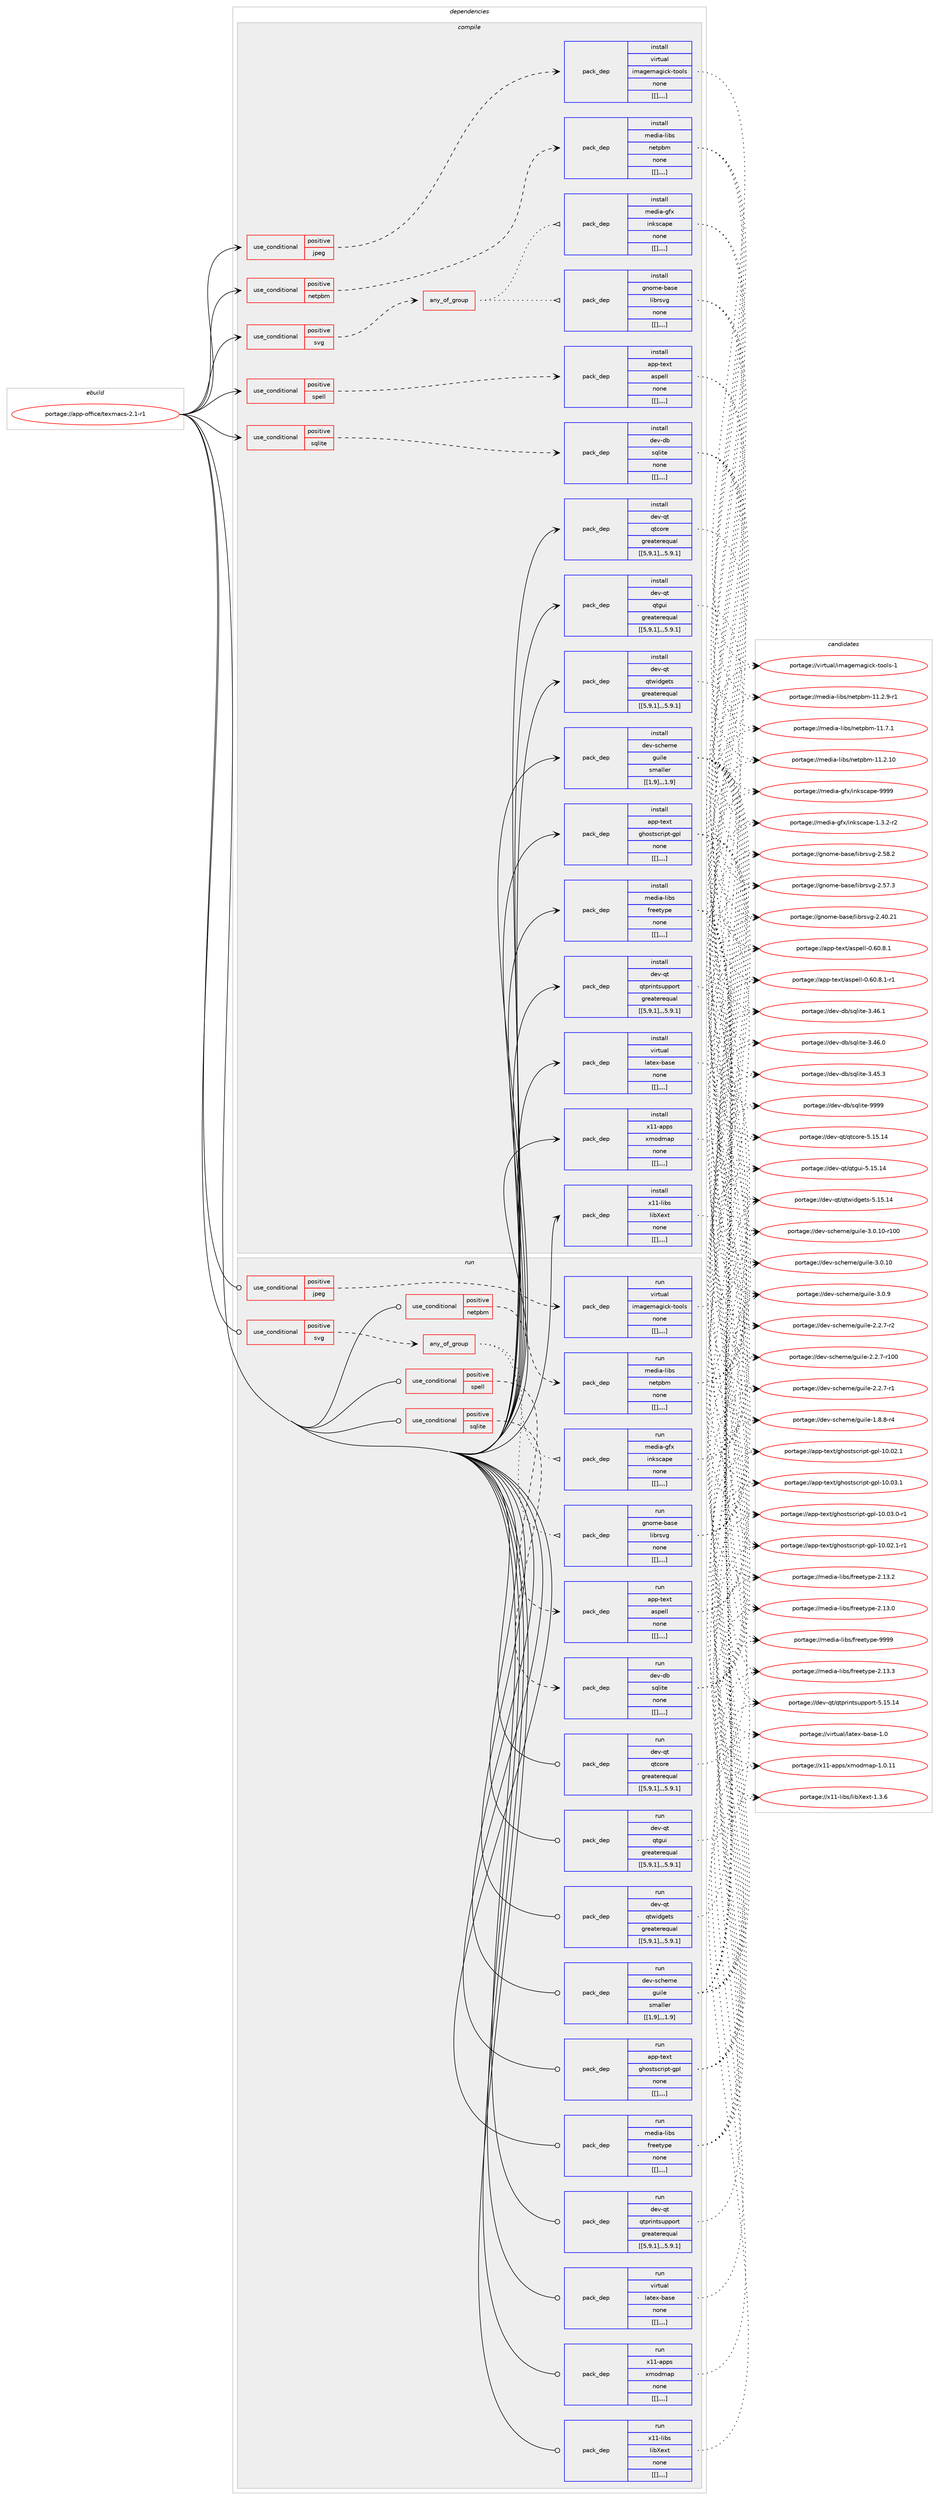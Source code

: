 digraph prolog {

# *************
# Graph options
# *************

newrank=true;
concentrate=true;
compound=true;
graph [rankdir=LR,fontname=Helvetica,fontsize=10,ranksep=1.5];#, ranksep=2.5, nodesep=0.2];
edge  [arrowhead=vee];
node  [fontname=Helvetica,fontsize=10];

# **********
# The ebuild
# **********

subgraph cluster_leftcol {
color=gray;
label=<<i>ebuild</i>>;
id [label="portage://app-office/texmacs-2.1-r1", color=red, width=4, href="../app-office/texmacs-2.1-r1.svg"];
}

# ****************
# The dependencies
# ****************

subgraph cluster_midcol {
color=gray;
label=<<i>dependencies</i>>;
subgraph cluster_compile {
fillcolor="#eeeeee";
style=filled;
label=<<i>compile</i>>;
subgraph cond14101 {
dependency50284 [label=<<TABLE BORDER="0" CELLBORDER="1" CELLSPACING="0" CELLPADDING="4"><TR><TD ROWSPAN="3" CELLPADDING="10">use_conditional</TD></TR><TR><TD>positive</TD></TR><TR><TD>jpeg</TD></TR></TABLE>>, shape=none, color=red];
subgraph pack35741 {
dependency50285 [label=<<TABLE BORDER="0" CELLBORDER="1" CELLSPACING="0" CELLPADDING="4" WIDTH="220"><TR><TD ROWSPAN="6" CELLPADDING="30">pack_dep</TD></TR><TR><TD WIDTH="110">install</TD></TR><TR><TD>virtual</TD></TR><TR><TD>imagemagick-tools</TD></TR><TR><TD>none</TD></TR><TR><TD>[[],,,,]</TD></TR></TABLE>>, shape=none, color=blue];
}
dependency50284:e -> dependency50285:w [weight=20,style="dashed",arrowhead="vee"];
}
id:e -> dependency50284:w [weight=20,style="solid",arrowhead="vee"];
subgraph cond14102 {
dependency50286 [label=<<TABLE BORDER="0" CELLBORDER="1" CELLSPACING="0" CELLPADDING="4"><TR><TD ROWSPAN="3" CELLPADDING="10">use_conditional</TD></TR><TR><TD>positive</TD></TR><TR><TD>netpbm</TD></TR></TABLE>>, shape=none, color=red];
subgraph pack35742 {
dependency50287 [label=<<TABLE BORDER="0" CELLBORDER="1" CELLSPACING="0" CELLPADDING="4" WIDTH="220"><TR><TD ROWSPAN="6" CELLPADDING="30">pack_dep</TD></TR><TR><TD WIDTH="110">install</TD></TR><TR><TD>media-libs</TD></TR><TR><TD>netpbm</TD></TR><TR><TD>none</TD></TR><TR><TD>[[],,,,]</TD></TR></TABLE>>, shape=none, color=blue];
}
dependency50286:e -> dependency50287:w [weight=20,style="dashed",arrowhead="vee"];
}
id:e -> dependency50286:w [weight=20,style="solid",arrowhead="vee"];
subgraph cond14103 {
dependency50288 [label=<<TABLE BORDER="0" CELLBORDER="1" CELLSPACING="0" CELLPADDING="4"><TR><TD ROWSPAN="3" CELLPADDING="10">use_conditional</TD></TR><TR><TD>positive</TD></TR><TR><TD>spell</TD></TR></TABLE>>, shape=none, color=red];
subgraph pack35743 {
dependency50289 [label=<<TABLE BORDER="0" CELLBORDER="1" CELLSPACING="0" CELLPADDING="4" WIDTH="220"><TR><TD ROWSPAN="6" CELLPADDING="30">pack_dep</TD></TR><TR><TD WIDTH="110">install</TD></TR><TR><TD>app-text</TD></TR><TR><TD>aspell</TD></TR><TR><TD>none</TD></TR><TR><TD>[[],,,,]</TD></TR></TABLE>>, shape=none, color=blue];
}
dependency50288:e -> dependency50289:w [weight=20,style="dashed",arrowhead="vee"];
}
id:e -> dependency50288:w [weight=20,style="solid",arrowhead="vee"];
subgraph cond14104 {
dependency50290 [label=<<TABLE BORDER="0" CELLBORDER="1" CELLSPACING="0" CELLPADDING="4"><TR><TD ROWSPAN="3" CELLPADDING="10">use_conditional</TD></TR><TR><TD>positive</TD></TR><TR><TD>sqlite</TD></TR></TABLE>>, shape=none, color=red];
subgraph pack35744 {
dependency50291 [label=<<TABLE BORDER="0" CELLBORDER="1" CELLSPACING="0" CELLPADDING="4" WIDTH="220"><TR><TD ROWSPAN="6" CELLPADDING="30">pack_dep</TD></TR><TR><TD WIDTH="110">install</TD></TR><TR><TD>dev-db</TD></TR><TR><TD>sqlite</TD></TR><TR><TD>none</TD></TR><TR><TD>[[],,,,]</TD></TR></TABLE>>, shape=none, color=blue];
}
dependency50290:e -> dependency50291:w [weight=20,style="dashed",arrowhead="vee"];
}
id:e -> dependency50290:w [weight=20,style="solid",arrowhead="vee"];
subgraph cond14105 {
dependency50292 [label=<<TABLE BORDER="0" CELLBORDER="1" CELLSPACING="0" CELLPADDING="4"><TR><TD ROWSPAN="3" CELLPADDING="10">use_conditional</TD></TR><TR><TD>positive</TD></TR><TR><TD>svg</TD></TR></TABLE>>, shape=none, color=red];
subgraph any378 {
dependency50293 [label=<<TABLE BORDER="0" CELLBORDER="1" CELLSPACING="0" CELLPADDING="4"><TR><TD CELLPADDING="10">any_of_group</TD></TR></TABLE>>, shape=none, color=red];subgraph pack35745 {
dependency50294 [label=<<TABLE BORDER="0" CELLBORDER="1" CELLSPACING="0" CELLPADDING="4" WIDTH="220"><TR><TD ROWSPAN="6" CELLPADDING="30">pack_dep</TD></TR><TR><TD WIDTH="110">install</TD></TR><TR><TD>media-gfx</TD></TR><TR><TD>inkscape</TD></TR><TR><TD>none</TD></TR><TR><TD>[[],,,,]</TD></TR></TABLE>>, shape=none, color=blue];
}
dependency50293:e -> dependency50294:w [weight=20,style="dotted",arrowhead="oinv"];
subgraph pack35746 {
dependency50295 [label=<<TABLE BORDER="0" CELLBORDER="1" CELLSPACING="0" CELLPADDING="4" WIDTH="220"><TR><TD ROWSPAN="6" CELLPADDING="30">pack_dep</TD></TR><TR><TD WIDTH="110">install</TD></TR><TR><TD>gnome-base</TD></TR><TR><TD>librsvg</TD></TR><TR><TD>none</TD></TR><TR><TD>[[],,,,]</TD></TR></TABLE>>, shape=none, color=blue];
}
dependency50293:e -> dependency50295:w [weight=20,style="dotted",arrowhead="oinv"];
}
dependency50292:e -> dependency50293:w [weight=20,style="dashed",arrowhead="vee"];
}
id:e -> dependency50292:w [weight=20,style="solid",arrowhead="vee"];
subgraph pack35747 {
dependency50296 [label=<<TABLE BORDER="0" CELLBORDER="1" CELLSPACING="0" CELLPADDING="4" WIDTH="220"><TR><TD ROWSPAN="6" CELLPADDING="30">pack_dep</TD></TR><TR><TD WIDTH="110">install</TD></TR><TR><TD>app-text</TD></TR><TR><TD>ghostscript-gpl</TD></TR><TR><TD>none</TD></TR><TR><TD>[[],,,,]</TD></TR></TABLE>>, shape=none, color=blue];
}
id:e -> dependency50296:w [weight=20,style="solid",arrowhead="vee"];
subgraph pack35748 {
dependency50297 [label=<<TABLE BORDER="0" CELLBORDER="1" CELLSPACING="0" CELLPADDING="4" WIDTH="220"><TR><TD ROWSPAN="6" CELLPADDING="30">pack_dep</TD></TR><TR><TD WIDTH="110">install</TD></TR><TR><TD>dev-qt</TD></TR><TR><TD>qtcore</TD></TR><TR><TD>greaterequal</TD></TR><TR><TD>[[5,9,1],,,5.9.1]</TD></TR></TABLE>>, shape=none, color=blue];
}
id:e -> dependency50297:w [weight=20,style="solid",arrowhead="vee"];
subgraph pack35749 {
dependency50298 [label=<<TABLE BORDER="0" CELLBORDER="1" CELLSPACING="0" CELLPADDING="4" WIDTH="220"><TR><TD ROWSPAN="6" CELLPADDING="30">pack_dep</TD></TR><TR><TD WIDTH="110">install</TD></TR><TR><TD>dev-qt</TD></TR><TR><TD>qtgui</TD></TR><TR><TD>greaterequal</TD></TR><TR><TD>[[5,9,1],,,5.9.1]</TD></TR></TABLE>>, shape=none, color=blue];
}
id:e -> dependency50298:w [weight=20,style="solid",arrowhead="vee"];
subgraph pack35750 {
dependency50299 [label=<<TABLE BORDER="0" CELLBORDER="1" CELLSPACING="0" CELLPADDING="4" WIDTH="220"><TR><TD ROWSPAN="6" CELLPADDING="30">pack_dep</TD></TR><TR><TD WIDTH="110">install</TD></TR><TR><TD>dev-qt</TD></TR><TR><TD>qtprintsupport</TD></TR><TR><TD>greaterequal</TD></TR><TR><TD>[[5,9,1],,,5.9.1]</TD></TR></TABLE>>, shape=none, color=blue];
}
id:e -> dependency50299:w [weight=20,style="solid",arrowhead="vee"];
subgraph pack35751 {
dependency50300 [label=<<TABLE BORDER="0" CELLBORDER="1" CELLSPACING="0" CELLPADDING="4" WIDTH="220"><TR><TD ROWSPAN="6" CELLPADDING="30">pack_dep</TD></TR><TR><TD WIDTH="110">install</TD></TR><TR><TD>dev-qt</TD></TR><TR><TD>qtwidgets</TD></TR><TR><TD>greaterequal</TD></TR><TR><TD>[[5,9,1],,,5.9.1]</TD></TR></TABLE>>, shape=none, color=blue];
}
id:e -> dependency50300:w [weight=20,style="solid",arrowhead="vee"];
subgraph pack35752 {
dependency50301 [label=<<TABLE BORDER="0" CELLBORDER="1" CELLSPACING="0" CELLPADDING="4" WIDTH="220"><TR><TD ROWSPAN="6" CELLPADDING="30">pack_dep</TD></TR><TR><TD WIDTH="110">install</TD></TR><TR><TD>dev-scheme</TD></TR><TR><TD>guile</TD></TR><TR><TD>smaller</TD></TR><TR><TD>[[1,9],,,1.9]</TD></TR></TABLE>>, shape=none, color=blue];
}
id:e -> dependency50301:w [weight=20,style="solid",arrowhead="vee"];
subgraph pack35753 {
dependency50302 [label=<<TABLE BORDER="0" CELLBORDER="1" CELLSPACING="0" CELLPADDING="4" WIDTH="220"><TR><TD ROWSPAN="6" CELLPADDING="30">pack_dep</TD></TR><TR><TD WIDTH="110">install</TD></TR><TR><TD>media-libs</TD></TR><TR><TD>freetype</TD></TR><TR><TD>none</TD></TR><TR><TD>[[],,,,]</TD></TR></TABLE>>, shape=none, color=blue];
}
id:e -> dependency50302:w [weight=20,style="solid",arrowhead="vee"];
subgraph pack35754 {
dependency50303 [label=<<TABLE BORDER="0" CELLBORDER="1" CELLSPACING="0" CELLPADDING="4" WIDTH="220"><TR><TD ROWSPAN="6" CELLPADDING="30">pack_dep</TD></TR><TR><TD WIDTH="110">install</TD></TR><TR><TD>virtual</TD></TR><TR><TD>latex-base</TD></TR><TR><TD>none</TD></TR><TR><TD>[[],,,,]</TD></TR></TABLE>>, shape=none, color=blue];
}
id:e -> dependency50303:w [weight=20,style="solid",arrowhead="vee"];
subgraph pack35755 {
dependency50304 [label=<<TABLE BORDER="0" CELLBORDER="1" CELLSPACING="0" CELLPADDING="4" WIDTH="220"><TR><TD ROWSPAN="6" CELLPADDING="30">pack_dep</TD></TR><TR><TD WIDTH="110">install</TD></TR><TR><TD>x11-apps</TD></TR><TR><TD>xmodmap</TD></TR><TR><TD>none</TD></TR><TR><TD>[[],,,,]</TD></TR></TABLE>>, shape=none, color=blue];
}
id:e -> dependency50304:w [weight=20,style="solid",arrowhead="vee"];
subgraph pack35756 {
dependency50305 [label=<<TABLE BORDER="0" CELLBORDER="1" CELLSPACING="0" CELLPADDING="4" WIDTH="220"><TR><TD ROWSPAN="6" CELLPADDING="30">pack_dep</TD></TR><TR><TD WIDTH="110">install</TD></TR><TR><TD>x11-libs</TD></TR><TR><TD>libXext</TD></TR><TR><TD>none</TD></TR><TR><TD>[[],,,,]</TD></TR></TABLE>>, shape=none, color=blue];
}
id:e -> dependency50305:w [weight=20,style="solid",arrowhead="vee"];
}
subgraph cluster_compileandrun {
fillcolor="#eeeeee";
style=filled;
label=<<i>compile and run</i>>;
}
subgraph cluster_run {
fillcolor="#eeeeee";
style=filled;
label=<<i>run</i>>;
subgraph cond14106 {
dependency50306 [label=<<TABLE BORDER="0" CELLBORDER="1" CELLSPACING="0" CELLPADDING="4"><TR><TD ROWSPAN="3" CELLPADDING="10">use_conditional</TD></TR><TR><TD>positive</TD></TR><TR><TD>jpeg</TD></TR></TABLE>>, shape=none, color=red];
subgraph pack35757 {
dependency50307 [label=<<TABLE BORDER="0" CELLBORDER="1" CELLSPACING="0" CELLPADDING="4" WIDTH="220"><TR><TD ROWSPAN="6" CELLPADDING="30">pack_dep</TD></TR><TR><TD WIDTH="110">run</TD></TR><TR><TD>virtual</TD></TR><TR><TD>imagemagick-tools</TD></TR><TR><TD>none</TD></TR><TR><TD>[[],,,,]</TD></TR></TABLE>>, shape=none, color=blue];
}
dependency50306:e -> dependency50307:w [weight=20,style="dashed",arrowhead="vee"];
}
id:e -> dependency50306:w [weight=20,style="solid",arrowhead="odot"];
subgraph cond14107 {
dependency50308 [label=<<TABLE BORDER="0" CELLBORDER="1" CELLSPACING="0" CELLPADDING="4"><TR><TD ROWSPAN="3" CELLPADDING="10">use_conditional</TD></TR><TR><TD>positive</TD></TR><TR><TD>netpbm</TD></TR></TABLE>>, shape=none, color=red];
subgraph pack35758 {
dependency50309 [label=<<TABLE BORDER="0" CELLBORDER="1" CELLSPACING="0" CELLPADDING="4" WIDTH="220"><TR><TD ROWSPAN="6" CELLPADDING="30">pack_dep</TD></TR><TR><TD WIDTH="110">run</TD></TR><TR><TD>media-libs</TD></TR><TR><TD>netpbm</TD></TR><TR><TD>none</TD></TR><TR><TD>[[],,,,]</TD></TR></TABLE>>, shape=none, color=blue];
}
dependency50308:e -> dependency50309:w [weight=20,style="dashed",arrowhead="vee"];
}
id:e -> dependency50308:w [weight=20,style="solid",arrowhead="odot"];
subgraph cond14108 {
dependency50310 [label=<<TABLE BORDER="0" CELLBORDER="1" CELLSPACING="0" CELLPADDING="4"><TR><TD ROWSPAN="3" CELLPADDING="10">use_conditional</TD></TR><TR><TD>positive</TD></TR><TR><TD>spell</TD></TR></TABLE>>, shape=none, color=red];
subgraph pack35759 {
dependency50311 [label=<<TABLE BORDER="0" CELLBORDER="1" CELLSPACING="0" CELLPADDING="4" WIDTH="220"><TR><TD ROWSPAN="6" CELLPADDING="30">pack_dep</TD></TR><TR><TD WIDTH="110">run</TD></TR><TR><TD>app-text</TD></TR><TR><TD>aspell</TD></TR><TR><TD>none</TD></TR><TR><TD>[[],,,,]</TD></TR></TABLE>>, shape=none, color=blue];
}
dependency50310:e -> dependency50311:w [weight=20,style="dashed",arrowhead="vee"];
}
id:e -> dependency50310:w [weight=20,style="solid",arrowhead="odot"];
subgraph cond14109 {
dependency50312 [label=<<TABLE BORDER="0" CELLBORDER="1" CELLSPACING="0" CELLPADDING="4"><TR><TD ROWSPAN="3" CELLPADDING="10">use_conditional</TD></TR><TR><TD>positive</TD></TR><TR><TD>sqlite</TD></TR></TABLE>>, shape=none, color=red];
subgraph pack35760 {
dependency50313 [label=<<TABLE BORDER="0" CELLBORDER="1" CELLSPACING="0" CELLPADDING="4" WIDTH="220"><TR><TD ROWSPAN="6" CELLPADDING="30">pack_dep</TD></TR><TR><TD WIDTH="110">run</TD></TR><TR><TD>dev-db</TD></TR><TR><TD>sqlite</TD></TR><TR><TD>none</TD></TR><TR><TD>[[],,,,]</TD></TR></TABLE>>, shape=none, color=blue];
}
dependency50312:e -> dependency50313:w [weight=20,style="dashed",arrowhead="vee"];
}
id:e -> dependency50312:w [weight=20,style="solid",arrowhead="odot"];
subgraph cond14110 {
dependency50314 [label=<<TABLE BORDER="0" CELLBORDER="1" CELLSPACING="0" CELLPADDING="4"><TR><TD ROWSPAN="3" CELLPADDING="10">use_conditional</TD></TR><TR><TD>positive</TD></TR><TR><TD>svg</TD></TR></TABLE>>, shape=none, color=red];
subgraph any379 {
dependency50315 [label=<<TABLE BORDER="0" CELLBORDER="1" CELLSPACING="0" CELLPADDING="4"><TR><TD CELLPADDING="10">any_of_group</TD></TR></TABLE>>, shape=none, color=red];subgraph pack35761 {
dependency50316 [label=<<TABLE BORDER="0" CELLBORDER="1" CELLSPACING="0" CELLPADDING="4" WIDTH="220"><TR><TD ROWSPAN="6" CELLPADDING="30">pack_dep</TD></TR><TR><TD WIDTH="110">run</TD></TR><TR><TD>media-gfx</TD></TR><TR><TD>inkscape</TD></TR><TR><TD>none</TD></TR><TR><TD>[[],,,,]</TD></TR></TABLE>>, shape=none, color=blue];
}
dependency50315:e -> dependency50316:w [weight=20,style="dotted",arrowhead="oinv"];
subgraph pack35762 {
dependency50317 [label=<<TABLE BORDER="0" CELLBORDER="1" CELLSPACING="0" CELLPADDING="4" WIDTH="220"><TR><TD ROWSPAN="6" CELLPADDING="30">pack_dep</TD></TR><TR><TD WIDTH="110">run</TD></TR><TR><TD>gnome-base</TD></TR><TR><TD>librsvg</TD></TR><TR><TD>none</TD></TR><TR><TD>[[],,,,]</TD></TR></TABLE>>, shape=none, color=blue];
}
dependency50315:e -> dependency50317:w [weight=20,style="dotted",arrowhead="oinv"];
}
dependency50314:e -> dependency50315:w [weight=20,style="dashed",arrowhead="vee"];
}
id:e -> dependency50314:w [weight=20,style="solid",arrowhead="odot"];
subgraph pack35763 {
dependency50318 [label=<<TABLE BORDER="0" CELLBORDER="1" CELLSPACING="0" CELLPADDING="4" WIDTH="220"><TR><TD ROWSPAN="6" CELLPADDING="30">pack_dep</TD></TR><TR><TD WIDTH="110">run</TD></TR><TR><TD>app-text</TD></TR><TR><TD>ghostscript-gpl</TD></TR><TR><TD>none</TD></TR><TR><TD>[[],,,,]</TD></TR></TABLE>>, shape=none, color=blue];
}
id:e -> dependency50318:w [weight=20,style="solid",arrowhead="odot"];
subgraph pack35764 {
dependency50319 [label=<<TABLE BORDER="0" CELLBORDER="1" CELLSPACING="0" CELLPADDING="4" WIDTH="220"><TR><TD ROWSPAN="6" CELLPADDING="30">pack_dep</TD></TR><TR><TD WIDTH="110">run</TD></TR><TR><TD>dev-qt</TD></TR><TR><TD>qtcore</TD></TR><TR><TD>greaterequal</TD></TR><TR><TD>[[5,9,1],,,5.9.1]</TD></TR></TABLE>>, shape=none, color=blue];
}
id:e -> dependency50319:w [weight=20,style="solid",arrowhead="odot"];
subgraph pack35765 {
dependency50320 [label=<<TABLE BORDER="0" CELLBORDER="1" CELLSPACING="0" CELLPADDING="4" WIDTH="220"><TR><TD ROWSPAN="6" CELLPADDING="30">pack_dep</TD></TR><TR><TD WIDTH="110">run</TD></TR><TR><TD>dev-qt</TD></TR><TR><TD>qtgui</TD></TR><TR><TD>greaterequal</TD></TR><TR><TD>[[5,9,1],,,5.9.1]</TD></TR></TABLE>>, shape=none, color=blue];
}
id:e -> dependency50320:w [weight=20,style="solid",arrowhead="odot"];
subgraph pack35766 {
dependency50321 [label=<<TABLE BORDER="0" CELLBORDER="1" CELLSPACING="0" CELLPADDING="4" WIDTH="220"><TR><TD ROWSPAN="6" CELLPADDING="30">pack_dep</TD></TR><TR><TD WIDTH="110">run</TD></TR><TR><TD>dev-qt</TD></TR><TR><TD>qtprintsupport</TD></TR><TR><TD>greaterequal</TD></TR><TR><TD>[[5,9,1],,,5.9.1]</TD></TR></TABLE>>, shape=none, color=blue];
}
id:e -> dependency50321:w [weight=20,style="solid",arrowhead="odot"];
subgraph pack35767 {
dependency50322 [label=<<TABLE BORDER="0" CELLBORDER="1" CELLSPACING="0" CELLPADDING="4" WIDTH="220"><TR><TD ROWSPAN="6" CELLPADDING="30">pack_dep</TD></TR><TR><TD WIDTH="110">run</TD></TR><TR><TD>dev-qt</TD></TR><TR><TD>qtwidgets</TD></TR><TR><TD>greaterequal</TD></TR><TR><TD>[[5,9,1],,,5.9.1]</TD></TR></TABLE>>, shape=none, color=blue];
}
id:e -> dependency50322:w [weight=20,style="solid",arrowhead="odot"];
subgraph pack35768 {
dependency50323 [label=<<TABLE BORDER="0" CELLBORDER="1" CELLSPACING="0" CELLPADDING="4" WIDTH="220"><TR><TD ROWSPAN="6" CELLPADDING="30">pack_dep</TD></TR><TR><TD WIDTH="110">run</TD></TR><TR><TD>dev-scheme</TD></TR><TR><TD>guile</TD></TR><TR><TD>smaller</TD></TR><TR><TD>[[1,9],,,1.9]</TD></TR></TABLE>>, shape=none, color=blue];
}
id:e -> dependency50323:w [weight=20,style="solid",arrowhead="odot"];
subgraph pack35769 {
dependency50324 [label=<<TABLE BORDER="0" CELLBORDER="1" CELLSPACING="0" CELLPADDING="4" WIDTH="220"><TR><TD ROWSPAN="6" CELLPADDING="30">pack_dep</TD></TR><TR><TD WIDTH="110">run</TD></TR><TR><TD>media-libs</TD></TR><TR><TD>freetype</TD></TR><TR><TD>none</TD></TR><TR><TD>[[],,,,]</TD></TR></TABLE>>, shape=none, color=blue];
}
id:e -> dependency50324:w [weight=20,style="solid",arrowhead="odot"];
subgraph pack35770 {
dependency50325 [label=<<TABLE BORDER="0" CELLBORDER="1" CELLSPACING="0" CELLPADDING="4" WIDTH="220"><TR><TD ROWSPAN="6" CELLPADDING="30">pack_dep</TD></TR><TR><TD WIDTH="110">run</TD></TR><TR><TD>virtual</TD></TR><TR><TD>latex-base</TD></TR><TR><TD>none</TD></TR><TR><TD>[[],,,,]</TD></TR></TABLE>>, shape=none, color=blue];
}
id:e -> dependency50325:w [weight=20,style="solid",arrowhead="odot"];
subgraph pack35771 {
dependency50326 [label=<<TABLE BORDER="0" CELLBORDER="1" CELLSPACING="0" CELLPADDING="4" WIDTH="220"><TR><TD ROWSPAN="6" CELLPADDING="30">pack_dep</TD></TR><TR><TD WIDTH="110">run</TD></TR><TR><TD>x11-apps</TD></TR><TR><TD>xmodmap</TD></TR><TR><TD>none</TD></TR><TR><TD>[[],,,,]</TD></TR></TABLE>>, shape=none, color=blue];
}
id:e -> dependency50326:w [weight=20,style="solid",arrowhead="odot"];
subgraph pack35772 {
dependency50327 [label=<<TABLE BORDER="0" CELLBORDER="1" CELLSPACING="0" CELLPADDING="4" WIDTH="220"><TR><TD ROWSPAN="6" CELLPADDING="30">pack_dep</TD></TR><TR><TD WIDTH="110">run</TD></TR><TR><TD>x11-libs</TD></TR><TR><TD>libXext</TD></TR><TR><TD>none</TD></TR><TR><TD>[[],,,,]</TD></TR></TABLE>>, shape=none, color=blue];
}
id:e -> dependency50327:w [weight=20,style="solid",arrowhead="odot"];
}
}

# **************
# The candidates
# **************

subgraph cluster_choices {
rank=same;
color=gray;
label=<<i>candidates</i>>;

subgraph choice35741 {
color=black;
nodesep=1;
choice1181051141161179710847105109971031011099710310599107451161111111081154549 [label="portage://virtual/imagemagick-tools-1", color=red, width=4,href="../virtual/imagemagick-tools-1.svg"];
dependency50285:e -> choice1181051141161179710847105109971031011099710310599107451161111111081154549:w [style=dotted,weight="100"];
}
subgraph choice35742 {
color=black;
nodesep=1;
choice109101100105974510810598115471101011161129810945494946554649 [label="portage://media-libs/netpbm-11.7.1", color=red, width=4,href="../media-libs/netpbm-11.7.1.svg"];
choice10910110010597451081059811547110101116112981094549494650464948 [label="portage://media-libs/netpbm-11.2.10", color=red, width=4,href="../media-libs/netpbm-11.2.10.svg"];
choice1091011001059745108105981154711010111611298109454949465046574511449 [label="portage://media-libs/netpbm-11.2.9-r1", color=red, width=4,href="../media-libs/netpbm-11.2.9-r1.svg"];
dependency50287:e -> choice109101100105974510810598115471101011161129810945494946554649:w [style=dotted,weight="100"];
dependency50287:e -> choice10910110010597451081059811547110101116112981094549494650464948:w [style=dotted,weight="100"];
dependency50287:e -> choice1091011001059745108105981154711010111611298109454949465046574511449:w [style=dotted,weight="100"];
}
subgraph choice35743 {
color=black;
nodesep=1;
choice971121124511610112011647971151121011081084548465448465646494511449 [label="portage://app-text/aspell-0.60.8.1-r1", color=red, width=4,href="../app-text/aspell-0.60.8.1-r1.svg"];
choice97112112451161011201164797115112101108108454846544846564649 [label="portage://app-text/aspell-0.60.8.1", color=red, width=4,href="../app-text/aspell-0.60.8.1.svg"];
dependency50289:e -> choice971121124511610112011647971151121011081084548465448465646494511449:w [style=dotted,weight="100"];
dependency50289:e -> choice97112112451161011201164797115112101108108454846544846564649:w [style=dotted,weight="100"];
}
subgraph choice35744 {
color=black;
nodesep=1;
choice1001011184510098471151131081051161014557575757 [label="portage://dev-db/sqlite-9999", color=red, width=4,href="../dev-db/sqlite-9999.svg"];
choice10010111845100984711511310810511610145514652544649 [label="portage://dev-db/sqlite-3.46.1", color=red, width=4,href="../dev-db/sqlite-3.46.1.svg"];
choice10010111845100984711511310810511610145514652544648 [label="portage://dev-db/sqlite-3.46.0", color=red, width=4,href="../dev-db/sqlite-3.46.0.svg"];
choice10010111845100984711511310810511610145514652534651 [label="portage://dev-db/sqlite-3.45.3", color=red, width=4,href="../dev-db/sqlite-3.45.3.svg"];
dependency50291:e -> choice1001011184510098471151131081051161014557575757:w [style=dotted,weight="100"];
dependency50291:e -> choice10010111845100984711511310810511610145514652544649:w [style=dotted,weight="100"];
dependency50291:e -> choice10010111845100984711511310810511610145514652544648:w [style=dotted,weight="100"];
dependency50291:e -> choice10010111845100984711511310810511610145514652534651:w [style=dotted,weight="100"];
}
subgraph choice35745 {
color=black;
nodesep=1;
choice10910110010597451031021204710511010711599971121014557575757 [label="portage://media-gfx/inkscape-9999", color=red, width=4,href="../media-gfx/inkscape-9999.svg"];
choice10910110010597451031021204710511010711599971121014549465146504511450 [label="portage://media-gfx/inkscape-1.3.2-r2", color=red, width=4,href="../media-gfx/inkscape-1.3.2-r2.svg"];
dependency50294:e -> choice10910110010597451031021204710511010711599971121014557575757:w [style=dotted,weight="100"];
dependency50294:e -> choice10910110010597451031021204710511010711599971121014549465146504511450:w [style=dotted,weight="100"];
}
subgraph choice35746 {
color=black;
nodesep=1;
choice103110111109101459897115101471081059811411511810345504653564650 [label="portage://gnome-base/librsvg-2.58.2", color=red, width=4,href="../gnome-base/librsvg-2.58.2.svg"];
choice103110111109101459897115101471081059811411511810345504653554651 [label="portage://gnome-base/librsvg-2.57.3", color=red, width=4,href="../gnome-base/librsvg-2.57.3.svg"];
choice10311011110910145989711510147108105981141151181034550465248465049 [label="portage://gnome-base/librsvg-2.40.21", color=red, width=4,href="../gnome-base/librsvg-2.40.21.svg"];
dependency50295:e -> choice103110111109101459897115101471081059811411511810345504653564650:w [style=dotted,weight="100"];
dependency50295:e -> choice103110111109101459897115101471081059811411511810345504653554651:w [style=dotted,weight="100"];
dependency50295:e -> choice10311011110910145989711510147108105981141151181034550465248465049:w [style=dotted,weight="100"];
}
subgraph choice35747 {
color=black;
nodesep=1;
choice97112112451161011201164710310411111511611599114105112116451031121084549484648514649 [label="portage://app-text/ghostscript-gpl-10.03.1", color=red, width=4,href="../app-text/ghostscript-gpl-10.03.1.svg"];
choice971121124511610112011647103104111115116115991141051121164510311210845494846485146484511449 [label="portage://app-text/ghostscript-gpl-10.03.0-r1", color=red, width=4,href="../app-text/ghostscript-gpl-10.03.0-r1.svg"];
choice971121124511610112011647103104111115116115991141051121164510311210845494846485046494511449 [label="portage://app-text/ghostscript-gpl-10.02.1-r1", color=red, width=4,href="../app-text/ghostscript-gpl-10.02.1-r1.svg"];
choice97112112451161011201164710310411111511611599114105112116451031121084549484648504649 [label="portage://app-text/ghostscript-gpl-10.02.1", color=red, width=4,href="../app-text/ghostscript-gpl-10.02.1.svg"];
dependency50296:e -> choice97112112451161011201164710310411111511611599114105112116451031121084549484648514649:w [style=dotted,weight="100"];
dependency50296:e -> choice971121124511610112011647103104111115116115991141051121164510311210845494846485146484511449:w [style=dotted,weight="100"];
dependency50296:e -> choice971121124511610112011647103104111115116115991141051121164510311210845494846485046494511449:w [style=dotted,weight="100"];
dependency50296:e -> choice97112112451161011201164710310411111511611599114105112116451031121084549484648504649:w [style=dotted,weight="100"];
}
subgraph choice35748 {
color=black;
nodesep=1;
choice1001011184511311647113116991111141014553464953464952 [label="portage://dev-qt/qtcore-5.15.14", color=red, width=4,href="../dev-qt/qtcore-5.15.14.svg"];
dependency50297:e -> choice1001011184511311647113116991111141014553464953464952:w [style=dotted,weight="100"];
}
subgraph choice35749 {
color=black;
nodesep=1;
choice10010111845113116471131161031171054553464953464952 [label="portage://dev-qt/qtgui-5.15.14", color=red, width=4,href="../dev-qt/qtgui-5.15.14.svg"];
dependency50298:e -> choice10010111845113116471131161031171054553464953464952:w [style=dotted,weight="100"];
}
subgraph choice35750 {
color=black;
nodesep=1;
choice10010111845113116471131161121141051101161151171121121111141164553464953464952 [label="portage://dev-qt/qtprintsupport-5.15.14", color=red, width=4,href="../dev-qt/qtprintsupport-5.15.14.svg"];
dependency50299:e -> choice10010111845113116471131161121141051101161151171121121111141164553464953464952:w [style=dotted,weight="100"];
}
subgraph choice35751 {
color=black;
nodesep=1;
choice10010111845113116471131161191051001031011161154553464953464952 [label="portage://dev-qt/qtwidgets-5.15.14", color=red, width=4,href="../dev-qt/qtwidgets-5.15.14.svg"];
dependency50300:e -> choice10010111845113116471131161191051001031011161154553464953464952:w [style=dotted,weight="100"];
}
subgraph choice35752 {
color=black;
nodesep=1;
choice1001011184511599104101109101471031171051081014551464846494845114494848 [label="portage://dev-scheme/guile-3.0.10-r100", color=red, width=4,href="../dev-scheme/guile-3.0.10-r100.svg"];
choice10010111845115991041011091014710311710510810145514648464948 [label="portage://dev-scheme/guile-3.0.10", color=red, width=4,href="../dev-scheme/guile-3.0.10.svg"];
choice100101118451159910410110910147103117105108101455146484657 [label="portage://dev-scheme/guile-3.0.9", color=red, width=4,href="../dev-scheme/guile-3.0.9.svg"];
choice1001011184511599104101109101471031171051081014550465046554511450 [label="portage://dev-scheme/guile-2.2.7-r2", color=red, width=4,href="../dev-scheme/guile-2.2.7-r2.svg"];
choice10010111845115991041011091014710311710510810145504650465545114494848 [label="portage://dev-scheme/guile-2.2.7-r100", color=red, width=4,href="../dev-scheme/guile-2.2.7-r100.svg"];
choice1001011184511599104101109101471031171051081014550465046554511449 [label="portage://dev-scheme/guile-2.2.7-r1", color=red, width=4,href="../dev-scheme/guile-2.2.7-r1.svg"];
choice1001011184511599104101109101471031171051081014549465646564511452 [label="portage://dev-scheme/guile-1.8.8-r4", color=red, width=4,href="../dev-scheme/guile-1.8.8-r4.svg"];
dependency50301:e -> choice1001011184511599104101109101471031171051081014551464846494845114494848:w [style=dotted,weight="100"];
dependency50301:e -> choice10010111845115991041011091014710311710510810145514648464948:w [style=dotted,weight="100"];
dependency50301:e -> choice100101118451159910410110910147103117105108101455146484657:w [style=dotted,weight="100"];
dependency50301:e -> choice1001011184511599104101109101471031171051081014550465046554511450:w [style=dotted,weight="100"];
dependency50301:e -> choice10010111845115991041011091014710311710510810145504650465545114494848:w [style=dotted,weight="100"];
dependency50301:e -> choice1001011184511599104101109101471031171051081014550465046554511449:w [style=dotted,weight="100"];
dependency50301:e -> choice1001011184511599104101109101471031171051081014549465646564511452:w [style=dotted,weight="100"];
}
subgraph choice35753 {
color=black;
nodesep=1;
choice109101100105974510810598115471021141011011161211121014557575757 [label="portage://media-libs/freetype-9999", color=red, width=4,href="../media-libs/freetype-9999.svg"];
choice1091011001059745108105981154710211410110111612111210145504649514651 [label="portage://media-libs/freetype-2.13.3", color=red, width=4,href="../media-libs/freetype-2.13.3.svg"];
choice1091011001059745108105981154710211410110111612111210145504649514650 [label="portage://media-libs/freetype-2.13.2", color=red, width=4,href="../media-libs/freetype-2.13.2.svg"];
choice1091011001059745108105981154710211410110111612111210145504649514648 [label="portage://media-libs/freetype-2.13.0", color=red, width=4,href="../media-libs/freetype-2.13.0.svg"];
dependency50302:e -> choice109101100105974510810598115471021141011011161211121014557575757:w [style=dotted,weight="100"];
dependency50302:e -> choice1091011001059745108105981154710211410110111612111210145504649514651:w [style=dotted,weight="100"];
dependency50302:e -> choice1091011001059745108105981154710211410110111612111210145504649514650:w [style=dotted,weight="100"];
dependency50302:e -> choice1091011001059745108105981154710211410110111612111210145504649514648:w [style=dotted,weight="100"];
}
subgraph choice35754 {
color=black;
nodesep=1;
choice11810511411611797108471089711610112045989711510145494648 [label="portage://virtual/latex-base-1.0", color=red, width=4,href="../virtual/latex-base-1.0.svg"];
dependency50303:e -> choice11810511411611797108471089711610112045989711510145494648:w [style=dotted,weight="100"];
}
subgraph choice35755 {
color=black;
nodesep=1;
choice12049494597112112115471201091111001099711245494648464949 [label="portage://x11-apps/xmodmap-1.0.11", color=red, width=4,href="../x11-apps/xmodmap-1.0.11.svg"];
dependency50304:e -> choice12049494597112112115471201091111001099711245494648464949:w [style=dotted,weight="100"];
}
subgraph choice35756 {
color=black;
nodesep=1;
choice12049494510810598115471081059888101120116454946514654 [label="portage://x11-libs/libXext-1.3.6", color=red, width=4,href="../x11-libs/libXext-1.3.6.svg"];
dependency50305:e -> choice12049494510810598115471081059888101120116454946514654:w [style=dotted,weight="100"];
}
subgraph choice35757 {
color=black;
nodesep=1;
choice1181051141161179710847105109971031011099710310599107451161111111081154549 [label="portage://virtual/imagemagick-tools-1", color=red, width=4,href="../virtual/imagemagick-tools-1.svg"];
dependency50307:e -> choice1181051141161179710847105109971031011099710310599107451161111111081154549:w [style=dotted,weight="100"];
}
subgraph choice35758 {
color=black;
nodesep=1;
choice109101100105974510810598115471101011161129810945494946554649 [label="portage://media-libs/netpbm-11.7.1", color=red, width=4,href="../media-libs/netpbm-11.7.1.svg"];
choice10910110010597451081059811547110101116112981094549494650464948 [label="portage://media-libs/netpbm-11.2.10", color=red, width=4,href="../media-libs/netpbm-11.2.10.svg"];
choice1091011001059745108105981154711010111611298109454949465046574511449 [label="portage://media-libs/netpbm-11.2.9-r1", color=red, width=4,href="../media-libs/netpbm-11.2.9-r1.svg"];
dependency50309:e -> choice109101100105974510810598115471101011161129810945494946554649:w [style=dotted,weight="100"];
dependency50309:e -> choice10910110010597451081059811547110101116112981094549494650464948:w [style=dotted,weight="100"];
dependency50309:e -> choice1091011001059745108105981154711010111611298109454949465046574511449:w [style=dotted,weight="100"];
}
subgraph choice35759 {
color=black;
nodesep=1;
choice971121124511610112011647971151121011081084548465448465646494511449 [label="portage://app-text/aspell-0.60.8.1-r1", color=red, width=4,href="../app-text/aspell-0.60.8.1-r1.svg"];
choice97112112451161011201164797115112101108108454846544846564649 [label="portage://app-text/aspell-0.60.8.1", color=red, width=4,href="../app-text/aspell-0.60.8.1.svg"];
dependency50311:e -> choice971121124511610112011647971151121011081084548465448465646494511449:w [style=dotted,weight="100"];
dependency50311:e -> choice97112112451161011201164797115112101108108454846544846564649:w [style=dotted,weight="100"];
}
subgraph choice35760 {
color=black;
nodesep=1;
choice1001011184510098471151131081051161014557575757 [label="portage://dev-db/sqlite-9999", color=red, width=4,href="../dev-db/sqlite-9999.svg"];
choice10010111845100984711511310810511610145514652544649 [label="portage://dev-db/sqlite-3.46.1", color=red, width=4,href="../dev-db/sqlite-3.46.1.svg"];
choice10010111845100984711511310810511610145514652544648 [label="portage://dev-db/sqlite-3.46.0", color=red, width=4,href="../dev-db/sqlite-3.46.0.svg"];
choice10010111845100984711511310810511610145514652534651 [label="portage://dev-db/sqlite-3.45.3", color=red, width=4,href="../dev-db/sqlite-3.45.3.svg"];
dependency50313:e -> choice1001011184510098471151131081051161014557575757:w [style=dotted,weight="100"];
dependency50313:e -> choice10010111845100984711511310810511610145514652544649:w [style=dotted,weight="100"];
dependency50313:e -> choice10010111845100984711511310810511610145514652544648:w [style=dotted,weight="100"];
dependency50313:e -> choice10010111845100984711511310810511610145514652534651:w [style=dotted,weight="100"];
}
subgraph choice35761 {
color=black;
nodesep=1;
choice10910110010597451031021204710511010711599971121014557575757 [label="portage://media-gfx/inkscape-9999", color=red, width=4,href="../media-gfx/inkscape-9999.svg"];
choice10910110010597451031021204710511010711599971121014549465146504511450 [label="portage://media-gfx/inkscape-1.3.2-r2", color=red, width=4,href="../media-gfx/inkscape-1.3.2-r2.svg"];
dependency50316:e -> choice10910110010597451031021204710511010711599971121014557575757:w [style=dotted,weight="100"];
dependency50316:e -> choice10910110010597451031021204710511010711599971121014549465146504511450:w [style=dotted,weight="100"];
}
subgraph choice35762 {
color=black;
nodesep=1;
choice103110111109101459897115101471081059811411511810345504653564650 [label="portage://gnome-base/librsvg-2.58.2", color=red, width=4,href="../gnome-base/librsvg-2.58.2.svg"];
choice103110111109101459897115101471081059811411511810345504653554651 [label="portage://gnome-base/librsvg-2.57.3", color=red, width=4,href="../gnome-base/librsvg-2.57.3.svg"];
choice10311011110910145989711510147108105981141151181034550465248465049 [label="portage://gnome-base/librsvg-2.40.21", color=red, width=4,href="../gnome-base/librsvg-2.40.21.svg"];
dependency50317:e -> choice103110111109101459897115101471081059811411511810345504653564650:w [style=dotted,weight="100"];
dependency50317:e -> choice103110111109101459897115101471081059811411511810345504653554651:w [style=dotted,weight="100"];
dependency50317:e -> choice10311011110910145989711510147108105981141151181034550465248465049:w [style=dotted,weight="100"];
}
subgraph choice35763 {
color=black;
nodesep=1;
choice97112112451161011201164710310411111511611599114105112116451031121084549484648514649 [label="portage://app-text/ghostscript-gpl-10.03.1", color=red, width=4,href="../app-text/ghostscript-gpl-10.03.1.svg"];
choice971121124511610112011647103104111115116115991141051121164510311210845494846485146484511449 [label="portage://app-text/ghostscript-gpl-10.03.0-r1", color=red, width=4,href="../app-text/ghostscript-gpl-10.03.0-r1.svg"];
choice971121124511610112011647103104111115116115991141051121164510311210845494846485046494511449 [label="portage://app-text/ghostscript-gpl-10.02.1-r1", color=red, width=4,href="../app-text/ghostscript-gpl-10.02.1-r1.svg"];
choice97112112451161011201164710310411111511611599114105112116451031121084549484648504649 [label="portage://app-text/ghostscript-gpl-10.02.1", color=red, width=4,href="../app-text/ghostscript-gpl-10.02.1.svg"];
dependency50318:e -> choice97112112451161011201164710310411111511611599114105112116451031121084549484648514649:w [style=dotted,weight="100"];
dependency50318:e -> choice971121124511610112011647103104111115116115991141051121164510311210845494846485146484511449:w [style=dotted,weight="100"];
dependency50318:e -> choice971121124511610112011647103104111115116115991141051121164510311210845494846485046494511449:w [style=dotted,weight="100"];
dependency50318:e -> choice97112112451161011201164710310411111511611599114105112116451031121084549484648504649:w [style=dotted,weight="100"];
}
subgraph choice35764 {
color=black;
nodesep=1;
choice1001011184511311647113116991111141014553464953464952 [label="portage://dev-qt/qtcore-5.15.14", color=red, width=4,href="../dev-qt/qtcore-5.15.14.svg"];
dependency50319:e -> choice1001011184511311647113116991111141014553464953464952:w [style=dotted,weight="100"];
}
subgraph choice35765 {
color=black;
nodesep=1;
choice10010111845113116471131161031171054553464953464952 [label="portage://dev-qt/qtgui-5.15.14", color=red, width=4,href="../dev-qt/qtgui-5.15.14.svg"];
dependency50320:e -> choice10010111845113116471131161031171054553464953464952:w [style=dotted,weight="100"];
}
subgraph choice35766 {
color=black;
nodesep=1;
choice10010111845113116471131161121141051101161151171121121111141164553464953464952 [label="portage://dev-qt/qtprintsupport-5.15.14", color=red, width=4,href="../dev-qt/qtprintsupport-5.15.14.svg"];
dependency50321:e -> choice10010111845113116471131161121141051101161151171121121111141164553464953464952:w [style=dotted,weight="100"];
}
subgraph choice35767 {
color=black;
nodesep=1;
choice10010111845113116471131161191051001031011161154553464953464952 [label="portage://dev-qt/qtwidgets-5.15.14", color=red, width=4,href="../dev-qt/qtwidgets-5.15.14.svg"];
dependency50322:e -> choice10010111845113116471131161191051001031011161154553464953464952:w [style=dotted,weight="100"];
}
subgraph choice35768 {
color=black;
nodesep=1;
choice1001011184511599104101109101471031171051081014551464846494845114494848 [label="portage://dev-scheme/guile-3.0.10-r100", color=red, width=4,href="../dev-scheme/guile-3.0.10-r100.svg"];
choice10010111845115991041011091014710311710510810145514648464948 [label="portage://dev-scheme/guile-3.0.10", color=red, width=4,href="../dev-scheme/guile-3.0.10.svg"];
choice100101118451159910410110910147103117105108101455146484657 [label="portage://dev-scheme/guile-3.0.9", color=red, width=4,href="../dev-scheme/guile-3.0.9.svg"];
choice1001011184511599104101109101471031171051081014550465046554511450 [label="portage://dev-scheme/guile-2.2.7-r2", color=red, width=4,href="../dev-scheme/guile-2.2.7-r2.svg"];
choice10010111845115991041011091014710311710510810145504650465545114494848 [label="portage://dev-scheme/guile-2.2.7-r100", color=red, width=4,href="../dev-scheme/guile-2.2.7-r100.svg"];
choice1001011184511599104101109101471031171051081014550465046554511449 [label="portage://dev-scheme/guile-2.2.7-r1", color=red, width=4,href="../dev-scheme/guile-2.2.7-r1.svg"];
choice1001011184511599104101109101471031171051081014549465646564511452 [label="portage://dev-scheme/guile-1.8.8-r4", color=red, width=4,href="../dev-scheme/guile-1.8.8-r4.svg"];
dependency50323:e -> choice1001011184511599104101109101471031171051081014551464846494845114494848:w [style=dotted,weight="100"];
dependency50323:e -> choice10010111845115991041011091014710311710510810145514648464948:w [style=dotted,weight="100"];
dependency50323:e -> choice100101118451159910410110910147103117105108101455146484657:w [style=dotted,weight="100"];
dependency50323:e -> choice1001011184511599104101109101471031171051081014550465046554511450:w [style=dotted,weight="100"];
dependency50323:e -> choice10010111845115991041011091014710311710510810145504650465545114494848:w [style=dotted,weight="100"];
dependency50323:e -> choice1001011184511599104101109101471031171051081014550465046554511449:w [style=dotted,weight="100"];
dependency50323:e -> choice1001011184511599104101109101471031171051081014549465646564511452:w [style=dotted,weight="100"];
}
subgraph choice35769 {
color=black;
nodesep=1;
choice109101100105974510810598115471021141011011161211121014557575757 [label="portage://media-libs/freetype-9999", color=red, width=4,href="../media-libs/freetype-9999.svg"];
choice1091011001059745108105981154710211410110111612111210145504649514651 [label="portage://media-libs/freetype-2.13.3", color=red, width=4,href="../media-libs/freetype-2.13.3.svg"];
choice1091011001059745108105981154710211410110111612111210145504649514650 [label="portage://media-libs/freetype-2.13.2", color=red, width=4,href="../media-libs/freetype-2.13.2.svg"];
choice1091011001059745108105981154710211410110111612111210145504649514648 [label="portage://media-libs/freetype-2.13.0", color=red, width=4,href="../media-libs/freetype-2.13.0.svg"];
dependency50324:e -> choice109101100105974510810598115471021141011011161211121014557575757:w [style=dotted,weight="100"];
dependency50324:e -> choice1091011001059745108105981154710211410110111612111210145504649514651:w [style=dotted,weight="100"];
dependency50324:e -> choice1091011001059745108105981154710211410110111612111210145504649514650:w [style=dotted,weight="100"];
dependency50324:e -> choice1091011001059745108105981154710211410110111612111210145504649514648:w [style=dotted,weight="100"];
}
subgraph choice35770 {
color=black;
nodesep=1;
choice11810511411611797108471089711610112045989711510145494648 [label="portage://virtual/latex-base-1.0", color=red, width=4,href="../virtual/latex-base-1.0.svg"];
dependency50325:e -> choice11810511411611797108471089711610112045989711510145494648:w [style=dotted,weight="100"];
}
subgraph choice35771 {
color=black;
nodesep=1;
choice12049494597112112115471201091111001099711245494648464949 [label="portage://x11-apps/xmodmap-1.0.11", color=red, width=4,href="../x11-apps/xmodmap-1.0.11.svg"];
dependency50326:e -> choice12049494597112112115471201091111001099711245494648464949:w [style=dotted,weight="100"];
}
subgraph choice35772 {
color=black;
nodesep=1;
choice12049494510810598115471081059888101120116454946514654 [label="portage://x11-libs/libXext-1.3.6", color=red, width=4,href="../x11-libs/libXext-1.3.6.svg"];
dependency50327:e -> choice12049494510810598115471081059888101120116454946514654:w [style=dotted,weight="100"];
}
}

}

